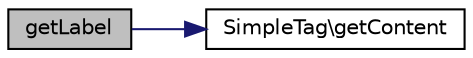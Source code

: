 digraph "getLabel"
{
  edge [fontname="Helvetica",fontsize="10",labelfontname="Helvetica",labelfontsize="10"];
  node [fontname="Helvetica",fontsize="10",shape=record];
  rankdir="LR";
  Node1 [label="getLabel",height=0.2,width=0.4,color="black", fillcolor="grey75", style="filled" fontcolor="black"];
  Node1 -> Node2 [color="midnightblue",fontsize="10",style="solid",fontname="Helvetica"];
  Node2 [label="SimpleTag\\getContent",height=0.2,width=0.4,color="black", fillcolor="white", style="filled",URL="$class_simple_tag.html#a58e43f09a06ce4e29b192c4e17ce7915"];
}

